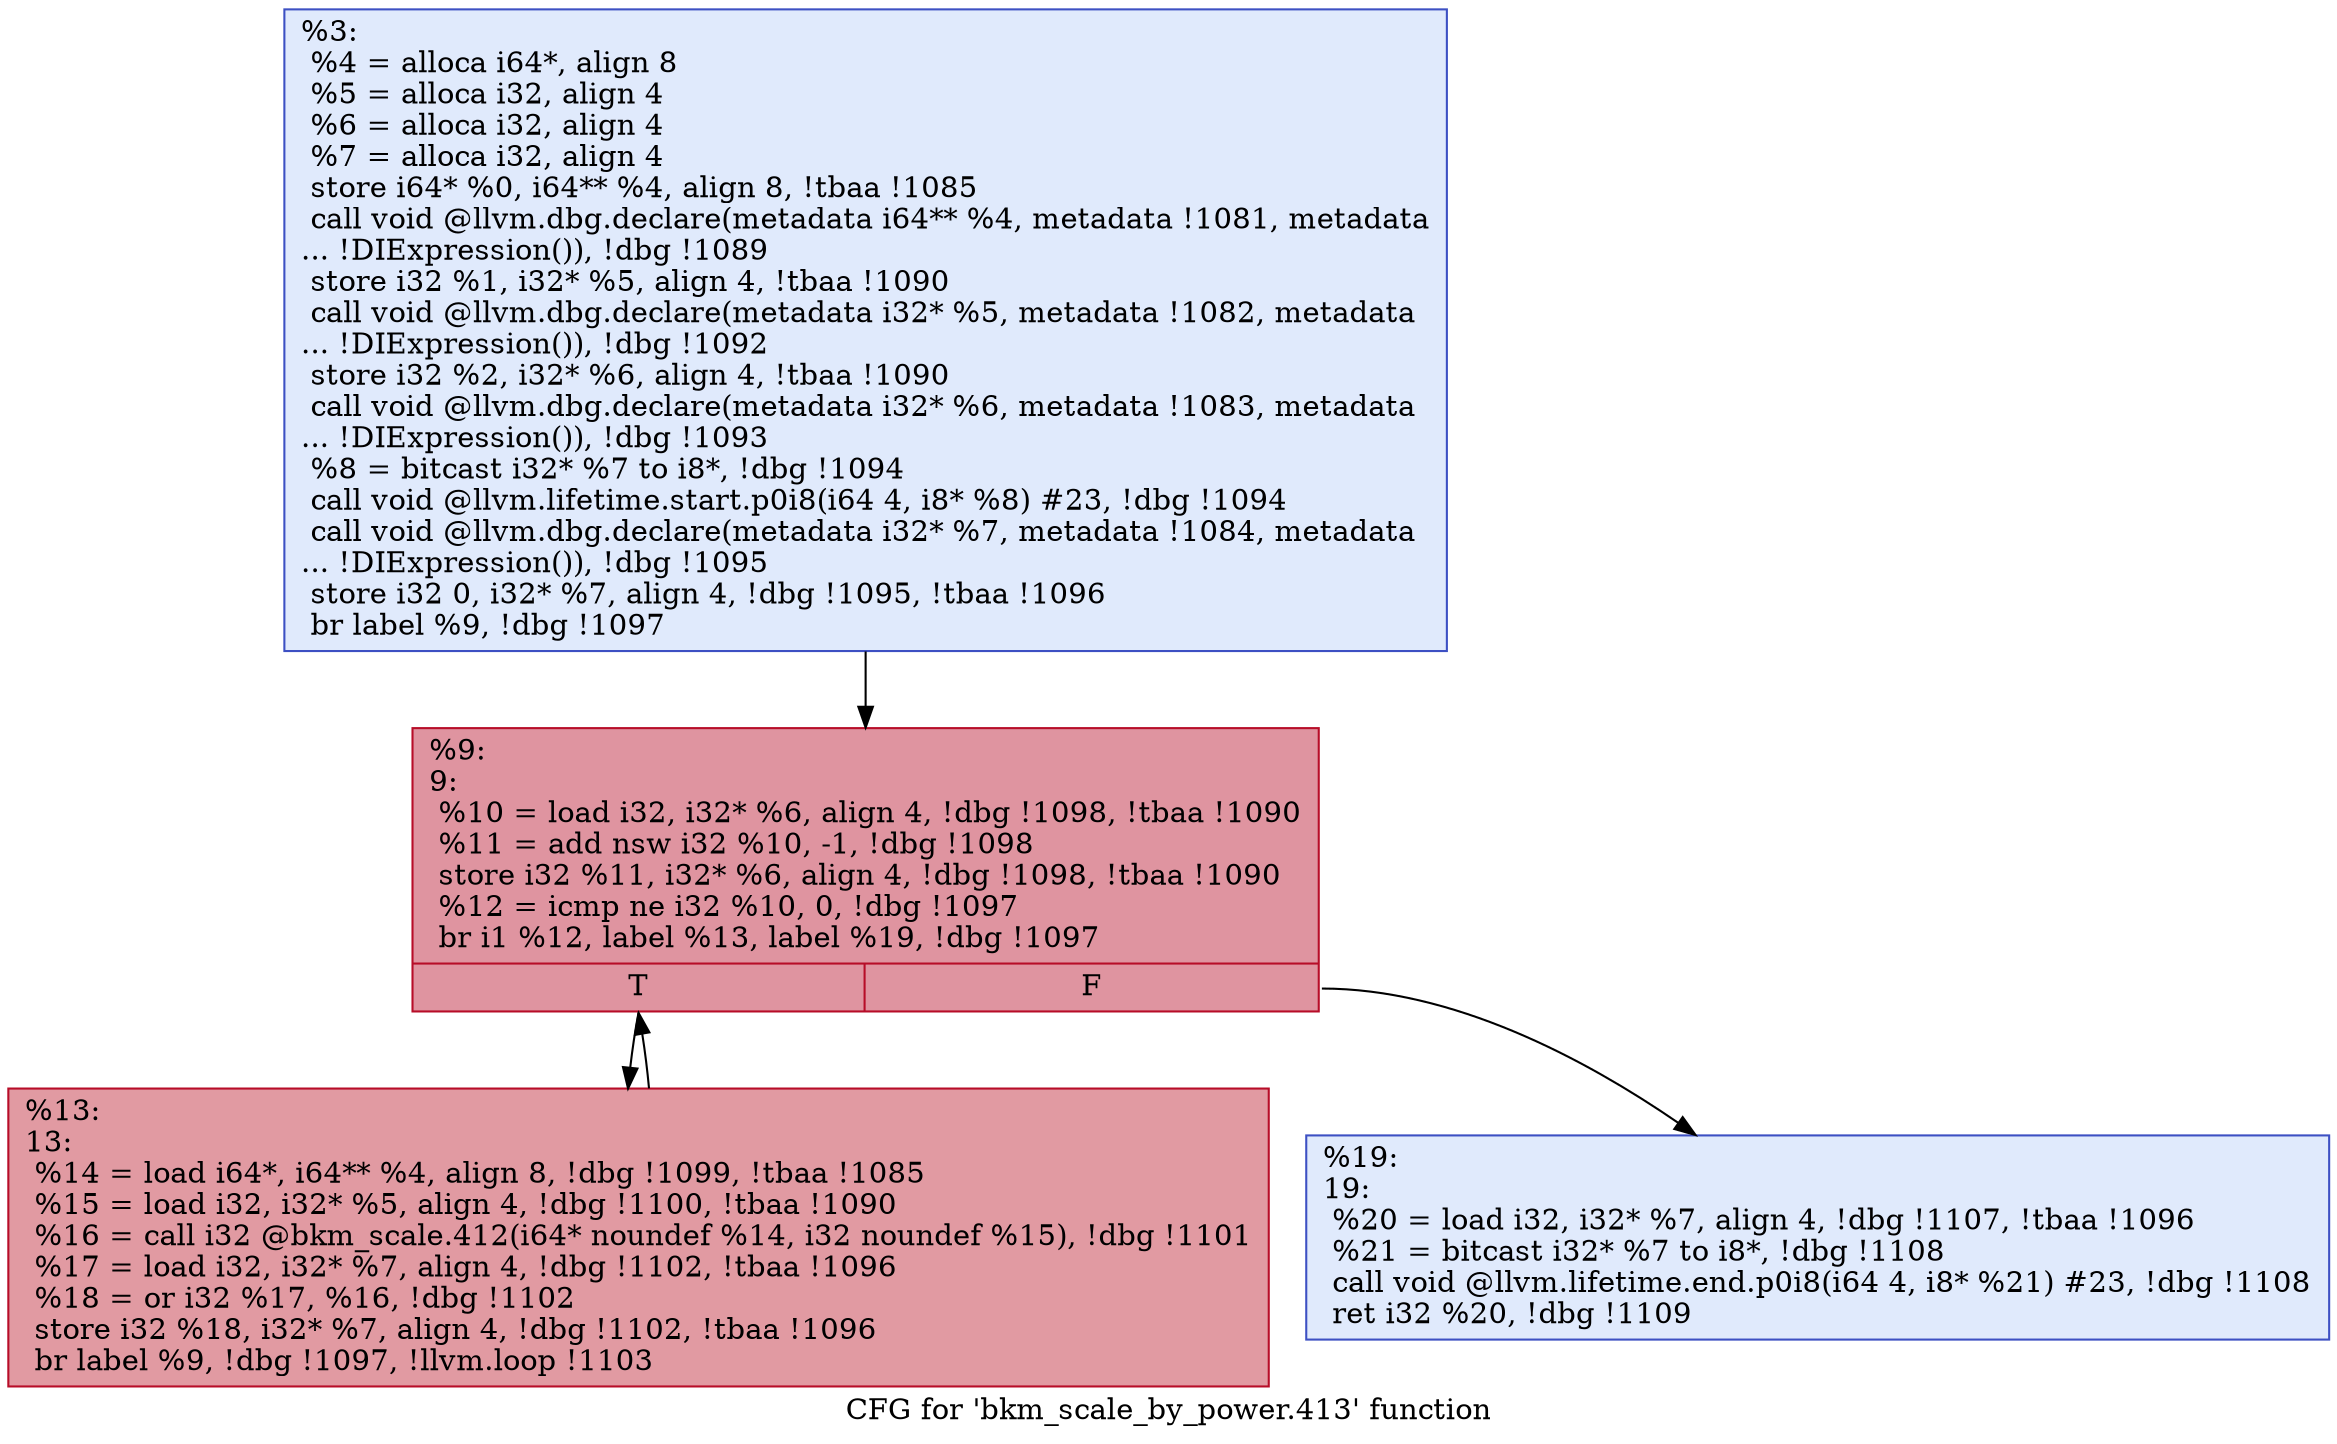 digraph "CFG for 'bkm_scale_by_power.413' function" {
	label="CFG for 'bkm_scale_by_power.413' function";

	Node0x1812af0 [shape=record,color="#3d50c3ff", style=filled, fillcolor="#b9d0f970",label="{%3:\l  %4 = alloca i64*, align 8\l  %5 = alloca i32, align 4\l  %6 = alloca i32, align 4\l  %7 = alloca i32, align 4\l  store i64* %0, i64** %4, align 8, !tbaa !1085\l  call void @llvm.dbg.declare(metadata i64** %4, metadata !1081, metadata\l... !DIExpression()), !dbg !1089\l  store i32 %1, i32* %5, align 4, !tbaa !1090\l  call void @llvm.dbg.declare(metadata i32* %5, metadata !1082, metadata\l... !DIExpression()), !dbg !1092\l  store i32 %2, i32* %6, align 4, !tbaa !1090\l  call void @llvm.dbg.declare(metadata i32* %6, metadata !1083, metadata\l... !DIExpression()), !dbg !1093\l  %8 = bitcast i32* %7 to i8*, !dbg !1094\l  call void @llvm.lifetime.start.p0i8(i64 4, i8* %8) #23, !dbg !1094\l  call void @llvm.dbg.declare(metadata i32* %7, metadata !1084, metadata\l... !DIExpression()), !dbg !1095\l  store i32 0, i32* %7, align 4, !dbg !1095, !tbaa !1096\l  br label %9, !dbg !1097\l}"];
	Node0x1812af0 -> Node0x1814f30;
	Node0x1814f30 [shape=record,color="#b70d28ff", style=filled, fillcolor="#b70d2870",label="{%9:\l9:                                                \l  %10 = load i32, i32* %6, align 4, !dbg !1098, !tbaa !1090\l  %11 = add nsw i32 %10, -1, !dbg !1098\l  store i32 %11, i32* %6, align 4, !dbg !1098, !tbaa !1090\l  %12 = icmp ne i32 %10, 0, !dbg !1097\l  br i1 %12, label %13, label %19, !dbg !1097\l|{<s0>T|<s1>F}}"];
	Node0x1814f30:s0 -> Node0x1814f80;
	Node0x1814f30:s1 -> Node0x1814fd0;
	Node0x1814f80 [shape=record,color="#b70d28ff", style=filled, fillcolor="#bb1b2c70",label="{%13:\l13:                                               \l  %14 = load i64*, i64** %4, align 8, !dbg !1099, !tbaa !1085\l  %15 = load i32, i32* %5, align 4, !dbg !1100, !tbaa !1090\l  %16 = call i32 @bkm_scale.412(i64* noundef %14, i32 noundef %15), !dbg !1101\l  %17 = load i32, i32* %7, align 4, !dbg !1102, !tbaa !1096\l  %18 = or i32 %17, %16, !dbg !1102\l  store i32 %18, i32* %7, align 4, !dbg !1102, !tbaa !1096\l  br label %9, !dbg !1097, !llvm.loop !1103\l}"];
	Node0x1814f80 -> Node0x1814f30;
	Node0x1814fd0 [shape=record,color="#3d50c3ff", style=filled, fillcolor="#b9d0f970",label="{%19:\l19:                                               \l  %20 = load i32, i32* %7, align 4, !dbg !1107, !tbaa !1096\l  %21 = bitcast i32* %7 to i8*, !dbg !1108\l  call void @llvm.lifetime.end.p0i8(i64 4, i8* %21) #23, !dbg !1108\l  ret i32 %20, !dbg !1109\l}"];
}
